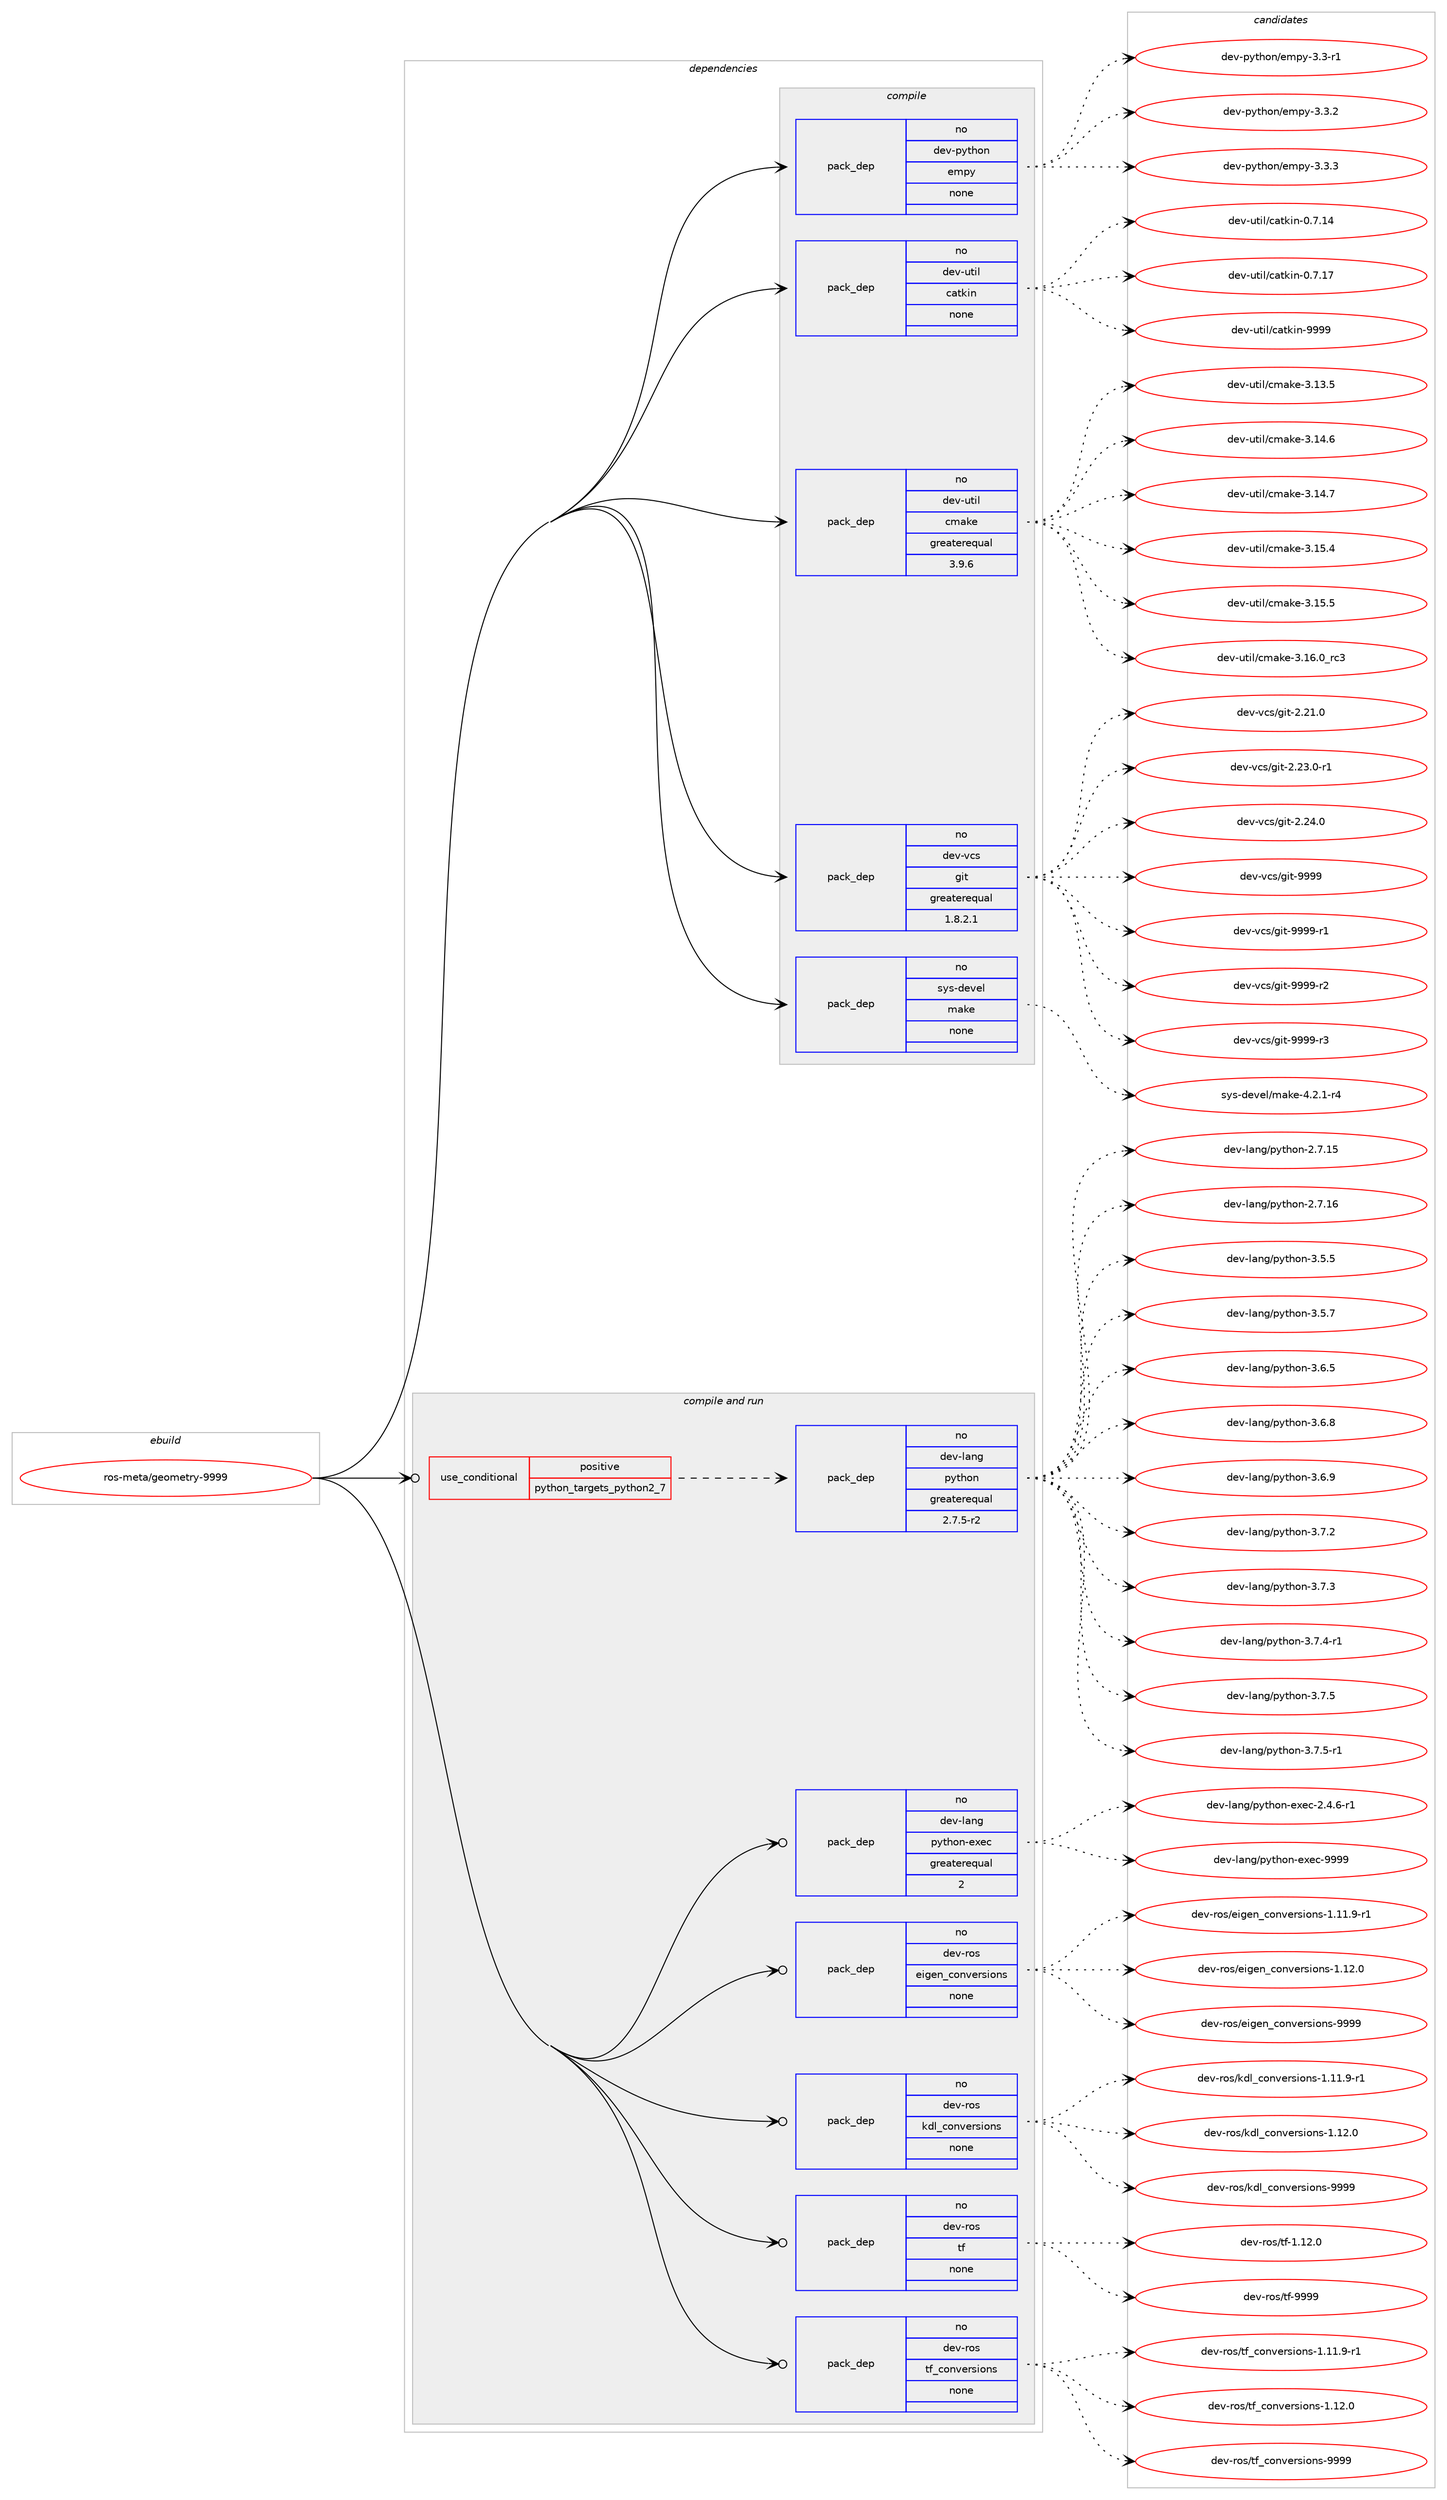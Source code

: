 digraph prolog {

# *************
# Graph options
# *************

newrank=true;
concentrate=true;
compound=true;
graph [rankdir=LR,fontname=Helvetica,fontsize=10,ranksep=1.5];#, ranksep=2.5, nodesep=0.2];
edge  [arrowhead=vee];
node  [fontname=Helvetica,fontsize=10];

# **********
# The ebuild
# **********

subgraph cluster_leftcol {
color=gray;
rank=same;
label=<<i>ebuild</i>>;
id [label="ros-meta/geometry-9999", color=red, width=4, href="../ros-meta/geometry-9999.svg"];
}

# ****************
# The dependencies
# ****************

subgraph cluster_midcol {
color=gray;
label=<<i>dependencies</i>>;
subgraph cluster_compile {
fillcolor="#eeeeee";
style=filled;
label=<<i>compile</i>>;
subgraph pack625376 {
dependency846670 [label=<<TABLE BORDER="0" CELLBORDER="1" CELLSPACING="0" CELLPADDING="4" WIDTH="220"><TR><TD ROWSPAN="6" CELLPADDING="30">pack_dep</TD></TR><TR><TD WIDTH="110">no</TD></TR><TR><TD>dev-python</TD></TR><TR><TD>empy</TD></TR><TR><TD>none</TD></TR><TR><TD></TD></TR></TABLE>>, shape=none, color=blue];
}
id:e -> dependency846670:w [weight=20,style="solid",arrowhead="vee"];
subgraph pack625377 {
dependency846671 [label=<<TABLE BORDER="0" CELLBORDER="1" CELLSPACING="0" CELLPADDING="4" WIDTH="220"><TR><TD ROWSPAN="6" CELLPADDING="30">pack_dep</TD></TR><TR><TD WIDTH="110">no</TD></TR><TR><TD>dev-util</TD></TR><TR><TD>catkin</TD></TR><TR><TD>none</TD></TR><TR><TD></TD></TR></TABLE>>, shape=none, color=blue];
}
id:e -> dependency846671:w [weight=20,style="solid",arrowhead="vee"];
subgraph pack625378 {
dependency846672 [label=<<TABLE BORDER="0" CELLBORDER="1" CELLSPACING="0" CELLPADDING="4" WIDTH="220"><TR><TD ROWSPAN="6" CELLPADDING="30">pack_dep</TD></TR><TR><TD WIDTH="110">no</TD></TR><TR><TD>dev-util</TD></TR><TR><TD>cmake</TD></TR><TR><TD>greaterequal</TD></TR><TR><TD>3.9.6</TD></TR></TABLE>>, shape=none, color=blue];
}
id:e -> dependency846672:w [weight=20,style="solid",arrowhead="vee"];
subgraph pack625379 {
dependency846673 [label=<<TABLE BORDER="0" CELLBORDER="1" CELLSPACING="0" CELLPADDING="4" WIDTH="220"><TR><TD ROWSPAN="6" CELLPADDING="30">pack_dep</TD></TR><TR><TD WIDTH="110">no</TD></TR><TR><TD>dev-vcs</TD></TR><TR><TD>git</TD></TR><TR><TD>greaterequal</TD></TR><TR><TD>1.8.2.1</TD></TR></TABLE>>, shape=none, color=blue];
}
id:e -> dependency846673:w [weight=20,style="solid",arrowhead="vee"];
subgraph pack625380 {
dependency846674 [label=<<TABLE BORDER="0" CELLBORDER="1" CELLSPACING="0" CELLPADDING="4" WIDTH="220"><TR><TD ROWSPAN="6" CELLPADDING="30">pack_dep</TD></TR><TR><TD WIDTH="110">no</TD></TR><TR><TD>sys-devel</TD></TR><TR><TD>make</TD></TR><TR><TD>none</TD></TR><TR><TD></TD></TR></TABLE>>, shape=none, color=blue];
}
id:e -> dependency846674:w [weight=20,style="solid",arrowhead="vee"];
}
subgraph cluster_compileandrun {
fillcolor="#eeeeee";
style=filled;
label=<<i>compile and run</i>>;
subgraph cond206360 {
dependency846675 [label=<<TABLE BORDER="0" CELLBORDER="1" CELLSPACING="0" CELLPADDING="4"><TR><TD ROWSPAN="3" CELLPADDING="10">use_conditional</TD></TR><TR><TD>positive</TD></TR><TR><TD>python_targets_python2_7</TD></TR></TABLE>>, shape=none, color=red];
subgraph pack625381 {
dependency846676 [label=<<TABLE BORDER="0" CELLBORDER="1" CELLSPACING="0" CELLPADDING="4" WIDTH="220"><TR><TD ROWSPAN="6" CELLPADDING="30">pack_dep</TD></TR><TR><TD WIDTH="110">no</TD></TR><TR><TD>dev-lang</TD></TR><TR><TD>python</TD></TR><TR><TD>greaterequal</TD></TR><TR><TD>2.7.5-r2</TD></TR></TABLE>>, shape=none, color=blue];
}
dependency846675:e -> dependency846676:w [weight=20,style="dashed",arrowhead="vee"];
}
id:e -> dependency846675:w [weight=20,style="solid",arrowhead="odotvee"];
subgraph pack625382 {
dependency846677 [label=<<TABLE BORDER="0" CELLBORDER="1" CELLSPACING="0" CELLPADDING="4" WIDTH="220"><TR><TD ROWSPAN="6" CELLPADDING="30">pack_dep</TD></TR><TR><TD WIDTH="110">no</TD></TR><TR><TD>dev-lang</TD></TR><TR><TD>python-exec</TD></TR><TR><TD>greaterequal</TD></TR><TR><TD>2</TD></TR></TABLE>>, shape=none, color=blue];
}
id:e -> dependency846677:w [weight=20,style="solid",arrowhead="odotvee"];
subgraph pack625383 {
dependency846678 [label=<<TABLE BORDER="0" CELLBORDER="1" CELLSPACING="0" CELLPADDING="4" WIDTH="220"><TR><TD ROWSPAN="6" CELLPADDING="30">pack_dep</TD></TR><TR><TD WIDTH="110">no</TD></TR><TR><TD>dev-ros</TD></TR><TR><TD>eigen_conversions</TD></TR><TR><TD>none</TD></TR><TR><TD></TD></TR></TABLE>>, shape=none, color=blue];
}
id:e -> dependency846678:w [weight=20,style="solid",arrowhead="odotvee"];
subgraph pack625384 {
dependency846679 [label=<<TABLE BORDER="0" CELLBORDER="1" CELLSPACING="0" CELLPADDING="4" WIDTH="220"><TR><TD ROWSPAN="6" CELLPADDING="30">pack_dep</TD></TR><TR><TD WIDTH="110">no</TD></TR><TR><TD>dev-ros</TD></TR><TR><TD>kdl_conversions</TD></TR><TR><TD>none</TD></TR><TR><TD></TD></TR></TABLE>>, shape=none, color=blue];
}
id:e -> dependency846679:w [weight=20,style="solid",arrowhead="odotvee"];
subgraph pack625385 {
dependency846680 [label=<<TABLE BORDER="0" CELLBORDER="1" CELLSPACING="0" CELLPADDING="4" WIDTH="220"><TR><TD ROWSPAN="6" CELLPADDING="30">pack_dep</TD></TR><TR><TD WIDTH="110">no</TD></TR><TR><TD>dev-ros</TD></TR><TR><TD>tf</TD></TR><TR><TD>none</TD></TR><TR><TD></TD></TR></TABLE>>, shape=none, color=blue];
}
id:e -> dependency846680:w [weight=20,style="solid",arrowhead="odotvee"];
subgraph pack625386 {
dependency846681 [label=<<TABLE BORDER="0" CELLBORDER="1" CELLSPACING="0" CELLPADDING="4" WIDTH="220"><TR><TD ROWSPAN="6" CELLPADDING="30">pack_dep</TD></TR><TR><TD WIDTH="110">no</TD></TR><TR><TD>dev-ros</TD></TR><TR><TD>tf_conversions</TD></TR><TR><TD>none</TD></TR><TR><TD></TD></TR></TABLE>>, shape=none, color=blue];
}
id:e -> dependency846681:w [weight=20,style="solid",arrowhead="odotvee"];
}
subgraph cluster_run {
fillcolor="#eeeeee";
style=filled;
label=<<i>run</i>>;
}
}

# **************
# The candidates
# **************

subgraph cluster_choices {
rank=same;
color=gray;
label=<<i>candidates</i>>;

subgraph choice625376 {
color=black;
nodesep=1;
choice1001011184511212111610411111047101109112121455146514511449 [label="dev-python/empy-3.3-r1", color=red, width=4,href="../dev-python/empy-3.3-r1.svg"];
choice1001011184511212111610411111047101109112121455146514650 [label="dev-python/empy-3.3.2", color=red, width=4,href="../dev-python/empy-3.3.2.svg"];
choice1001011184511212111610411111047101109112121455146514651 [label="dev-python/empy-3.3.3", color=red, width=4,href="../dev-python/empy-3.3.3.svg"];
dependency846670:e -> choice1001011184511212111610411111047101109112121455146514511449:w [style=dotted,weight="100"];
dependency846670:e -> choice1001011184511212111610411111047101109112121455146514650:w [style=dotted,weight="100"];
dependency846670:e -> choice1001011184511212111610411111047101109112121455146514651:w [style=dotted,weight="100"];
}
subgraph choice625377 {
color=black;
nodesep=1;
choice1001011184511711610510847999711610710511045484655464952 [label="dev-util/catkin-0.7.14", color=red, width=4,href="../dev-util/catkin-0.7.14.svg"];
choice1001011184511711610510847999711610710511045484655464955 [label="dev-util/catkin-0.7.17", color=red, width=4,href="../dev-util/catkin-0.7.17.svg"];
choice100101118451171161051084799971161071051104557575757 [label="dev-util/catkin-9999", color=red, width=4,href="../dev-util/catkin-9999.svg"];
dependency846671:e -> choice1001011184511711610510847999711610710511045484655464952:w [style=dotted,weight="100"];
dependency846671:e -> choice1001011184511711610510847999711610710511045484655464955:w [style=dotted,weight="100"];
dependency846671:e -> choice100101118451171161051084799971161071051104557575757:w [style=dotted,weight="100"];
}
subgraph choice625378 {
color=black;
nodesep=1;
choice1001011184511711610510847991099710710145514649514653 [label="dev-util/cmake-3.13.5", color=red, width=4,href="../dev-util/cmake-3.13.5.svg"];
choice1001011184511711610510847991099710710145514649524654 [label="dev-util/cmake-3.14.6", color=red, width=4,href="../dev-util/cmake-3.14.6.svg"];
choice1001011184511711610510847991099710710145514649524655 [label="dev-util/cmake-3.14.7", color=red, width=4,href="../dev-util/cmake-3.14.7.svg"];
choice1001011184511711610510847991099710710145514649534652 [label="dev-util/cmake-3.15.4", color=red, width=4,href="../dev-util/cmake-3.15.4.svg"];
choice1001011184511711610510847991099710710145514649534653 [label="dev-util/cmake-3.15.5", color=red, width=4,href="../dev-util/cmake-3.15.5.svg"];
choice1001011184511711610510847991099710710145514649544648951149951 [label="dev-util/cmake-3.16.0_rc3", color=red, width=4,href="../dev-util/cmake-3.16.0_rc3.svg"];
dependency846672:e -> choice1001011184511711610510847991099710710145514649514653:w [style=dotted,weight="100"];
dependency846672:e -> choice1001011184511711610510847991099710710145514649524654:w [style=dotted,weight="100"];
dependency846672:e -> choice1001011184511711610510847991099710710145514649524655:w [style=dotted,weight="100"];
dependency846672:e -> choice1001011184511711610510847991099710710145514649534652:w [style=dotted,weight="100"];
dependency846672:e -> choice1001011184511711610510847991099710710145514649534653:w [style=dotted,weight="100"];
dependency846672:e -> choice1001011184511711610510847991099710710145514649544648951149951:w [style=dotted,weight="100"];
}
subgraph choice625379 {
color=black;
nodesep=1;
choice10010111845118991154710310511645504650494648 [label="dev-vcs/git-2.21.0", color=red, width=4,href="../dev-vcs/git-2.21.0.svg"];
choice100101118451189911547103105116455046505146484511449 [label="dev-vcs/git-2.23.0-r1", color=red, width=4,href="../dev-vcs/git-2.23.0-r1.svg"];
choice10010111845118991154710310511645504650524648 [label="dev-vcs/git-2.24.0", color=red, width=4,href="../dev-vcs/git-2.24.0.svg"];
choice1001011184511899115471031051164557575757 [label="dev-vcs/git-9999", color=red, width=4,href="../dev-vcs/git-9999.svg"];
choice10010111845118991154710310511645575757574511449 [label="dev-vcs/git-9999-r1", color=red, width=4,href="../dev-vcs/git-9999-r1.svg"];
choice10010111845118991154710310511645575757574511450 [label="dev-vcs/git-9999-r2", color=red, width=4,href="../dev-vcs/git-9999-r2.svg"];
choice10010111845118991154710310511645575757574511451 [label="dev-vcs/git-9999-r3", color=red, width=4,href="../dev-vcs/git-9999-r3.svg"];
dependency846673:e -> choice10010111845118991154710310511645504650494648:w [style=dotted,weight="100"];
dependency846673:e -> choice100101118451189911547103105116455046505146484511449:w [style=dotted,weight="100"];
dependency846673:e -> choice10010111845118991154710310511645504650524648:w [style=dotted,weight="100"];
dependency846673:e -> choice1001011184511899115471031051164557575757:w [style=dotted,weight="100"];
dependency846673:e -> choice10010111845118991154710310511645575757574511449:w [style=dotted,weight="100"];
dependency846673:e -> choice10010111845118991154710310511645575757574511450:w [style=dotted,weight="100"];
dependency846673:e -> choice10010111845118991154710310511645575757574511451:w [style=dotted,weight="100"];
}
subgraph choice625380 {
color=black;
nodesep=1;
choice1151211154510010111810110847109971071014552465046494511452 [label="sys-devel/make-4.2.1-r4", color=red, width=4,href="../sys-devel/make-4.2.1-r4.svg"];
dependency846674:e -> choice1151211154510010111810110847109971071014552465046494511452:w [style=dotted,weight="100"];
}
subgraph choice625381 {
color=black;
nodesep=1;
choice10010111845108971101034711212111610411111045504655464953 [label="dev-lang/python-2.7.15", color=red, width=4,href="../dev-lang/python-2.7.15.svg"];
choice10010111845108971101034711212111610411111045504655464954 [label="dev-lang/python-2.7.16", color=red, width=4,href="../dev-lang/python-2.7.16.svg"];
choice100101118451089711010347112121116104111110455146534653 [label="dev-lang/python-3.5.5", color=red, width=4,href="../dev-lang/python-3.5.5.svg"];
choice100101118451089711010347112121116104111110455146534655 [label="dev-lang/python-3.5.7", color=red, width=4,href="../dev-lang/python-3.5.7.svg"];
choice100101118451089711010347112121116104111110455146544653 [label="dev-lang/python-3.6.5", color=red, width=4,href="../dev-lang/python-3.6.5.svg"];
choice100101118451089711010347112121116104111110455146544656 [label="dev-lang/python-3.6.8", color=red, width=4,href="../dev-lang/python-3.6.8.svg"];
choice100101118451089711010347112121116104111110455146544657 [label="dev-lang/python-3.6.9", color=red, width=4,href="../dev-lang/python-3.6.9.svg"];
choice100101118451089711010347112121116104111110455146554650 [label="dev-lang/python-3.7.2", color=red, width=4,href="../dev-lang/python-3.7.2.svg"];
choice100101118451089711010347112121116104111110455146554651 [label="dev-lang/python-3.7.3", color=red, width=4,href="../dev-lang/python-3.7.3.svg"];
choice1001011184510897110103471121211161041111104551465546524511449 [label="dev-lang/python-3.7.4-r1", color=red, width=4,href="../dev-lang/python-3.7.4-r1.svg"];
choice100101118451089711010347112121116104111110455146554653 [label="dev-lang/python-3.7.5", color=red, width=4,href="../dev-lang/python-3.7.5.svg"];
choice1001011184510897110103471121211161041111104551465546534511449 [label="dev-lang/python-3.7.5-r1", color=red, width=4,href="../dev-lang/python-3.7.5-r1.svg"];
dependency846676:e -> choice10010111845108971101034711212111610411111045504655464953:w [style=dotted,weight="100"];
dependency846676:e -> choice10010111845108971101034711212111610411111045504655464954:w [style=dotted,weight="100"];
dependency846676:e -> choice100101118451089711010347112121116104111110455146534653:w [style=dotted,weight="100"];
dependency846676:e -> choice100101118451089711010347112121116104111110455146534655:w [style=dotted,weight="100"];
dependency846676:e -> choice100101118451089711010347112121116104111110455146544653:w [style=dotted,weight="100"];
dependency846676:e -> choice100101118451089711010347112121116104111110455146544656:w [style=dotted,weight="100"];
dependency846676:e -> choice100101118451089711010347112121116104111110455146544657:w [style=dotted,weight="100"];
dependency846676:e -> choice100101118451089711010347112121116104111110455146554650:w [style=dotted,weight="100"];
dependency846676:e -> choice100101118451089711010347112121116104111110455146554651:w [style=dotted,weight="100"];
dependency846676:e -> choice1001011184510897110103471121211161041111104551465546524511449:w [style=dotted,weight="100"];
dependency846676:e -> choice100101118451089711010347112121116104111110455146554653:w [style=dotted,weight="100"];
dependency846676:e -> choice1001011184510897110103471121211161041111104551465546534511449:w [style=dotted,weight="100"];
}
subgraph choice625382 {
color=black;
nodesep=1;
choice10010111845108971101034711212111610411111045101120101994550465246544511449 [label="dev-lang/python-exec-2.4.6-r1", color=red, width=4,href="../dev-lang/python-exec-2.4.6-r1.svg"];
choice10010111845108971101034711212111610411111045101120101994557575757 [label="dev-lang/python-exec-9999", color=red, width=4,href="../dev-lang/python-exec-9999.svg"];
dependency846677:e -> choice10010111845108971101034711212111610411111045101120101994550465246544511449:w [style=dotted,weight="100"];
dependency846677:e -> choice10010111845108971101034711212111610411111045101120101994557575757:w [style=dotted,weight="100"];
}
subgraph choice625383 {
color=black;
nodesep=1;
choice10010111845114111115471011051031011109599111110118101114115105111110115454946494946574511449 [label="dev-ros/eigen_conversions-1.11.9-r1", color=red, width=4,href="../dev-ros/eigen_conversions-1.11.9-r1.svg"];
choice1001011184511411111547101105103101110959911111011810111411510511111011545494649504648 [label="dev-ros/eigen_conversions-1.12.0", color=red, width=4,href="../dev-ros/eigen_conversions-1.12.0.svg"];
choice100101118451141111154710110510310111095991111101181011141151051111101154557575757 [label="dev-ros/eigen_conversions-9999", color=red, width=4,href="../dev-ros/eigen_conversions-9999.svg"];
dependency846678:e -> choice10010111845114111115471011051031011109599111110118101114115105111110115454946494946574511449:w [style=dotted,weight="100"];
dependency846678:e -> choice1001011184511411111547101105103101110959911111011810111411510511111011545494649504648:w [style=dotted,weight="100"];
dependency846678:e -> choice100101118451141111154710110510310111095991111101181011141151051111101154557575757:w [style=dotted,weight="100"];
}
subgraph choice625384 {
color=black;
nodesep=1;
choice10010111845114111115471071001089599111110118101114115105111110115454946494946574511449 [label="dev-ros/kdl_conversions-1.11.9-r1", color=red, width=4,href="../dev-ros/kdl_conversions-1.11.9-r1.svg"];
choice1001011184511411111547107100108959911111011810111411510511111011545494649504648 [label="dev-ros/kdl_conversions-1.12.0", color=red, width=4,href="../dev-ros/kdl_conversions-1.12.0.svg"];
choice100101118451141111154710710010895991111101181011141151051111101154557575757 [label="dev-ros/kdl_conversions-9999", color=red, width=4,href="../dev-ros/kdl_conversions-9999.svg"];
dependency846679:e -> choice10010111845114111115471071001089599111110118101114115105111110115454946494946574511449:w [style=dotted,weight="100"];
dependency846679:e -> choice1001011184511411111547107100108959911111011810111411510511111011545494649504648:w [style=dotted,weight="100"];
dependency846679:e -> choice100101118451141111154710710010895991111101181011141151051111101154557575757:w [style=dotted,weight="100"];
}
subgraph choice625385 {
color=black;
nodesep=1;
choice100101118451141111154711610245494649504648 [label="dev-ros/tf-1.12.0", color=red, width=4,href="../dev-ros/tf-1.12.0.svg"];
choice10010111845114111115471161024557575757 [label="dev-ros/tf-9999", color=red, width=4,href="../dev-ros/tf-9999.svg"];
dependency846680:e -> choice100101118451141111154711610245494649504648:w [style=dotted,weight="100"];
dependency846680:e -> choice10010111845114111115471161024557575757:w [style=dotted,weight="100"];
}
subgraph choice625386 {
color=black;
nodesep=1;
choice10010111845114111115471161029599111110118101114115105111110115454946494946574511449 [label="dev-ros/tf_conversions-1.11.9-r1", color=red, width=4,href="../dev-ros/tf_conversions-1.11.9-r1.svg"];
choice1001011184511411111547116102959911111011810111411510511111011545494649504648 [label="dev-ros/tf_conversions-1.12.0", color=red, width=4,href="../dev-ros/tf_conversions-1.12.0.svg"];
choice100101118451141111154711610295991111101181011141151051111101154557575757 [label="dev-ros/tf_conversions-9999", color=red, width=4,href="../dev-ros/tf_conversions-9999.svg"];
dependency846681:e -> choice10010111845114111115471161029599111110118101114115105111110115454946494946574511449:w [style=dotted,weight="100"];
dependency846681:e -> choice1001011184511411111547116102959911111011810111411510511111011545494649504648:w [style=dotted,weight="100"];
dependency846681:e -> choice100101118451141111154711610295991111101181011141151051111101154557575757:w [style=dotted,weight="100"];
}
}

}
